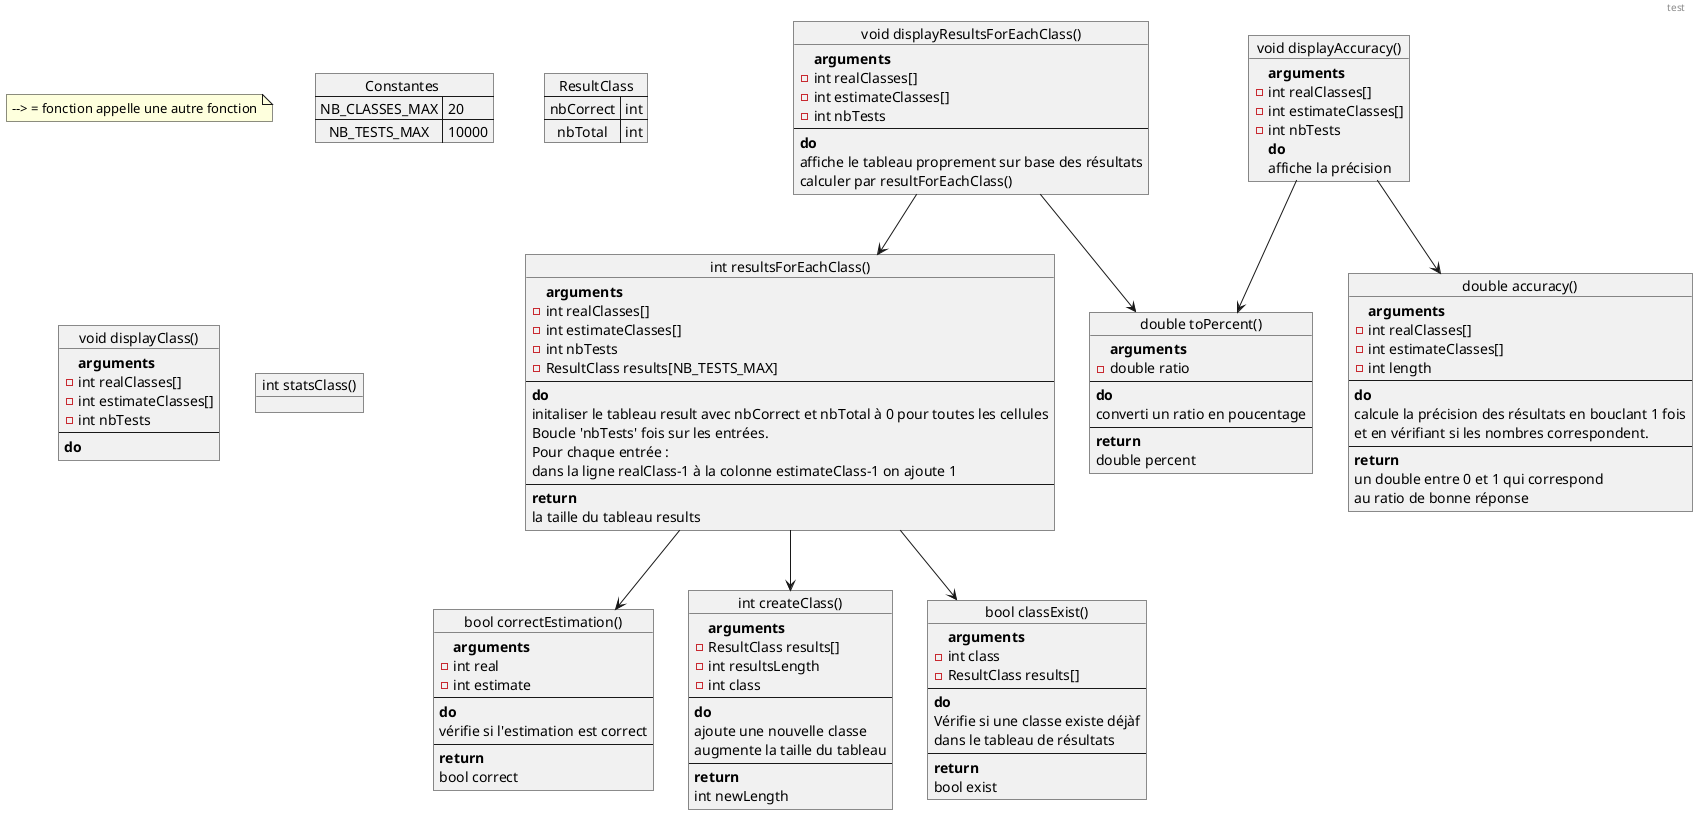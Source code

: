 @startuml programme
header test
note "--> = fonction appelle une autre fonction" as note1

map "Constantes " as constantes {
    NB_CLASSES_MAX => 20
    NB_TESTS_MAX => 10000
}


map "ResultClass"  as resClas {
    nbCorrect => int
    nbTotal => int
}

' Fonctions affichage
object "void displayResultsForEachClass()" as drfec {
    **arguments**
    - int realClasses[]
    - int estimateClasses[]
    - int nbTests
    --
    **do**
    affiche le tableau proprement sur base des résultats
    calculer par resultForEachClass()
}

object "void displayAccuracy()" as da {
    **arguments**
    - int realClasses[]
    - int estimateClasses[]
    - int nbTests
    **do**
    affiche la précision
}

object "void displayClass()" as dc {
    **arguments**
    - int realClasses[]
    - int estimateClasses[]
    - int nbTests
    --
    **do**
     
}


'Fonctions calcul

object "int resultsForEachClass()" as main {
    **arguments**
    - int realClasses[]
    - int estimateClasses[]
    - int nbTests
    - ResultClass results[NB_TESTS_MAX]
    --
    **do**
    initaliser le tableau result avec nbCorrect et nbTotal à 0 pour toutes les cellules

    Boucle 'nbTests' fois sur les entrées.

    Pour chaque entrée :
    dans la ligne realClass-1 à la colonne estimateClass-1 on ajoute 1
    --
    **return**
    la taille du tableau results
}

object "bool correctEstimation()" as corEst {
    **arguments**
    - int real
    - int estimate
    --
    **do**
    vérifie si l'estimation est correct
    --
    **return**
    bool correct
}

object "double toPercent()" as pct {
    **arguments**
    - double ratio
     --
    **do**
    converti un ratio en poucentage
    --
    **return**
    double percent
}


'note left of creClass : Précondition:\nla classe n'existe pas\ndans result

object "int createClass()" as creClass {
    **arguments**
    - ResultClass results[]
    - int resultsLength
    - int class
    --
    **do**
    ajoute une nouvelle classe
    augmente la taille du tableau
    --
    **return**
    int newLength
}

object "bool classExist()" as ce {
    **arguments**
    - int class
    - ResultClass results[]
    --
    **do**
    Vérifie si une classe existe déjàf
    dans le tableau de résultats
    --
    **return**
    bool exist
}

object "double accuracy()" as acc {
    **arguments**
    - int realClasses[]
    - int estimateClasses[]
    - int length
    --
    **do**
    calcule la précision des résultats en bouclant 1 fois
    et en vérifiant si les nombres correspondent.
    --
    **return**
    un double entre 0 et 1 qui correspond
    au ratio de bonne réponse
}

object "int statsClass()" as staCla {
    
}

' Liens
'main --> corEst
main --> corEst
main --> ce
main --> creClass
drfec --> pct
drfec --> main
da --> acc
da --> pct
' note left of drfec: "bonjour"

@enduml